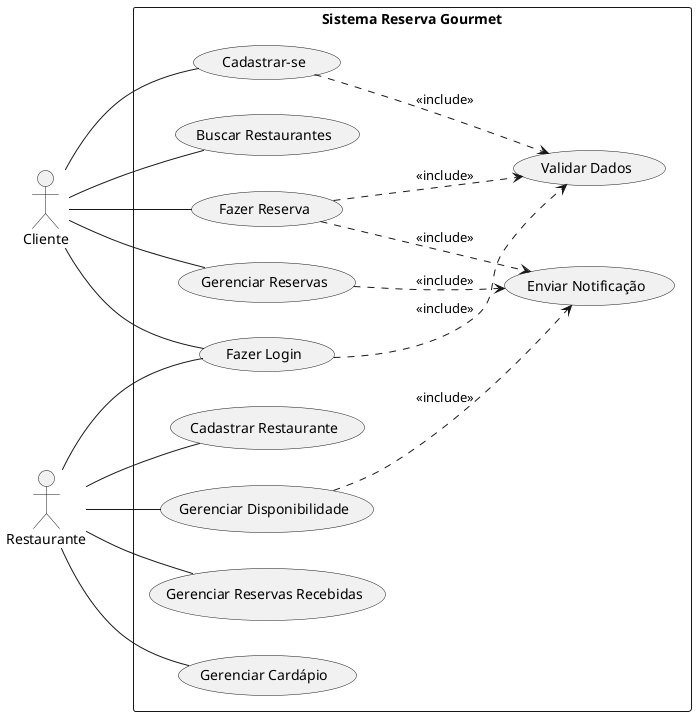 @startuml
left to right direction

actor "Cliente" as cliente
actor "Restaurante" as restaurante

rectangle "Sistema Reserva Gourmet" {
    usecase "Cadastrar-se" as UC01
    usecase "Fazer Login" as UC02
    usecase "Buscar Restaurantes" as UC03
    usecase "Fazer Reserva" as UC04
    usecase "Gerenciar Reservas" as UC05
    usecase "Cadastrar Restaurante" as UC06
    usecase "Gerenciar Disponibilidade" as UC07
    usecase "Gerenciar Reservas Recebidas" as UC08
    usecase "Gerenciar Cardápio" as UC09
    usecase "Validar Dados" as UC10
    usecase "Enviar Notificação" as UC11
}

' Relacionamentos do Cliente
cliente -- UC01
cliente -- UC02
cliente -- UC03
cliente -- UC04
cliente -- UC05

' Relacionamentos do Restaurante
restaurante -- UC06
restaurante -- UC02
restaurante -- UC07
restaurante -- UC08
restaurante -- UC09


' Relacionamentos include
UC01 ..> UC10 : <<include>>
UC04 ..> UC10 : <<include>>
UC04 ..> UC11 : <<include>>
UC05 ..> UC11 : <<include>>
UC02 ..> UC10 : <<include>>
UC07 ..> UC11 : <<include>>

@enduml
